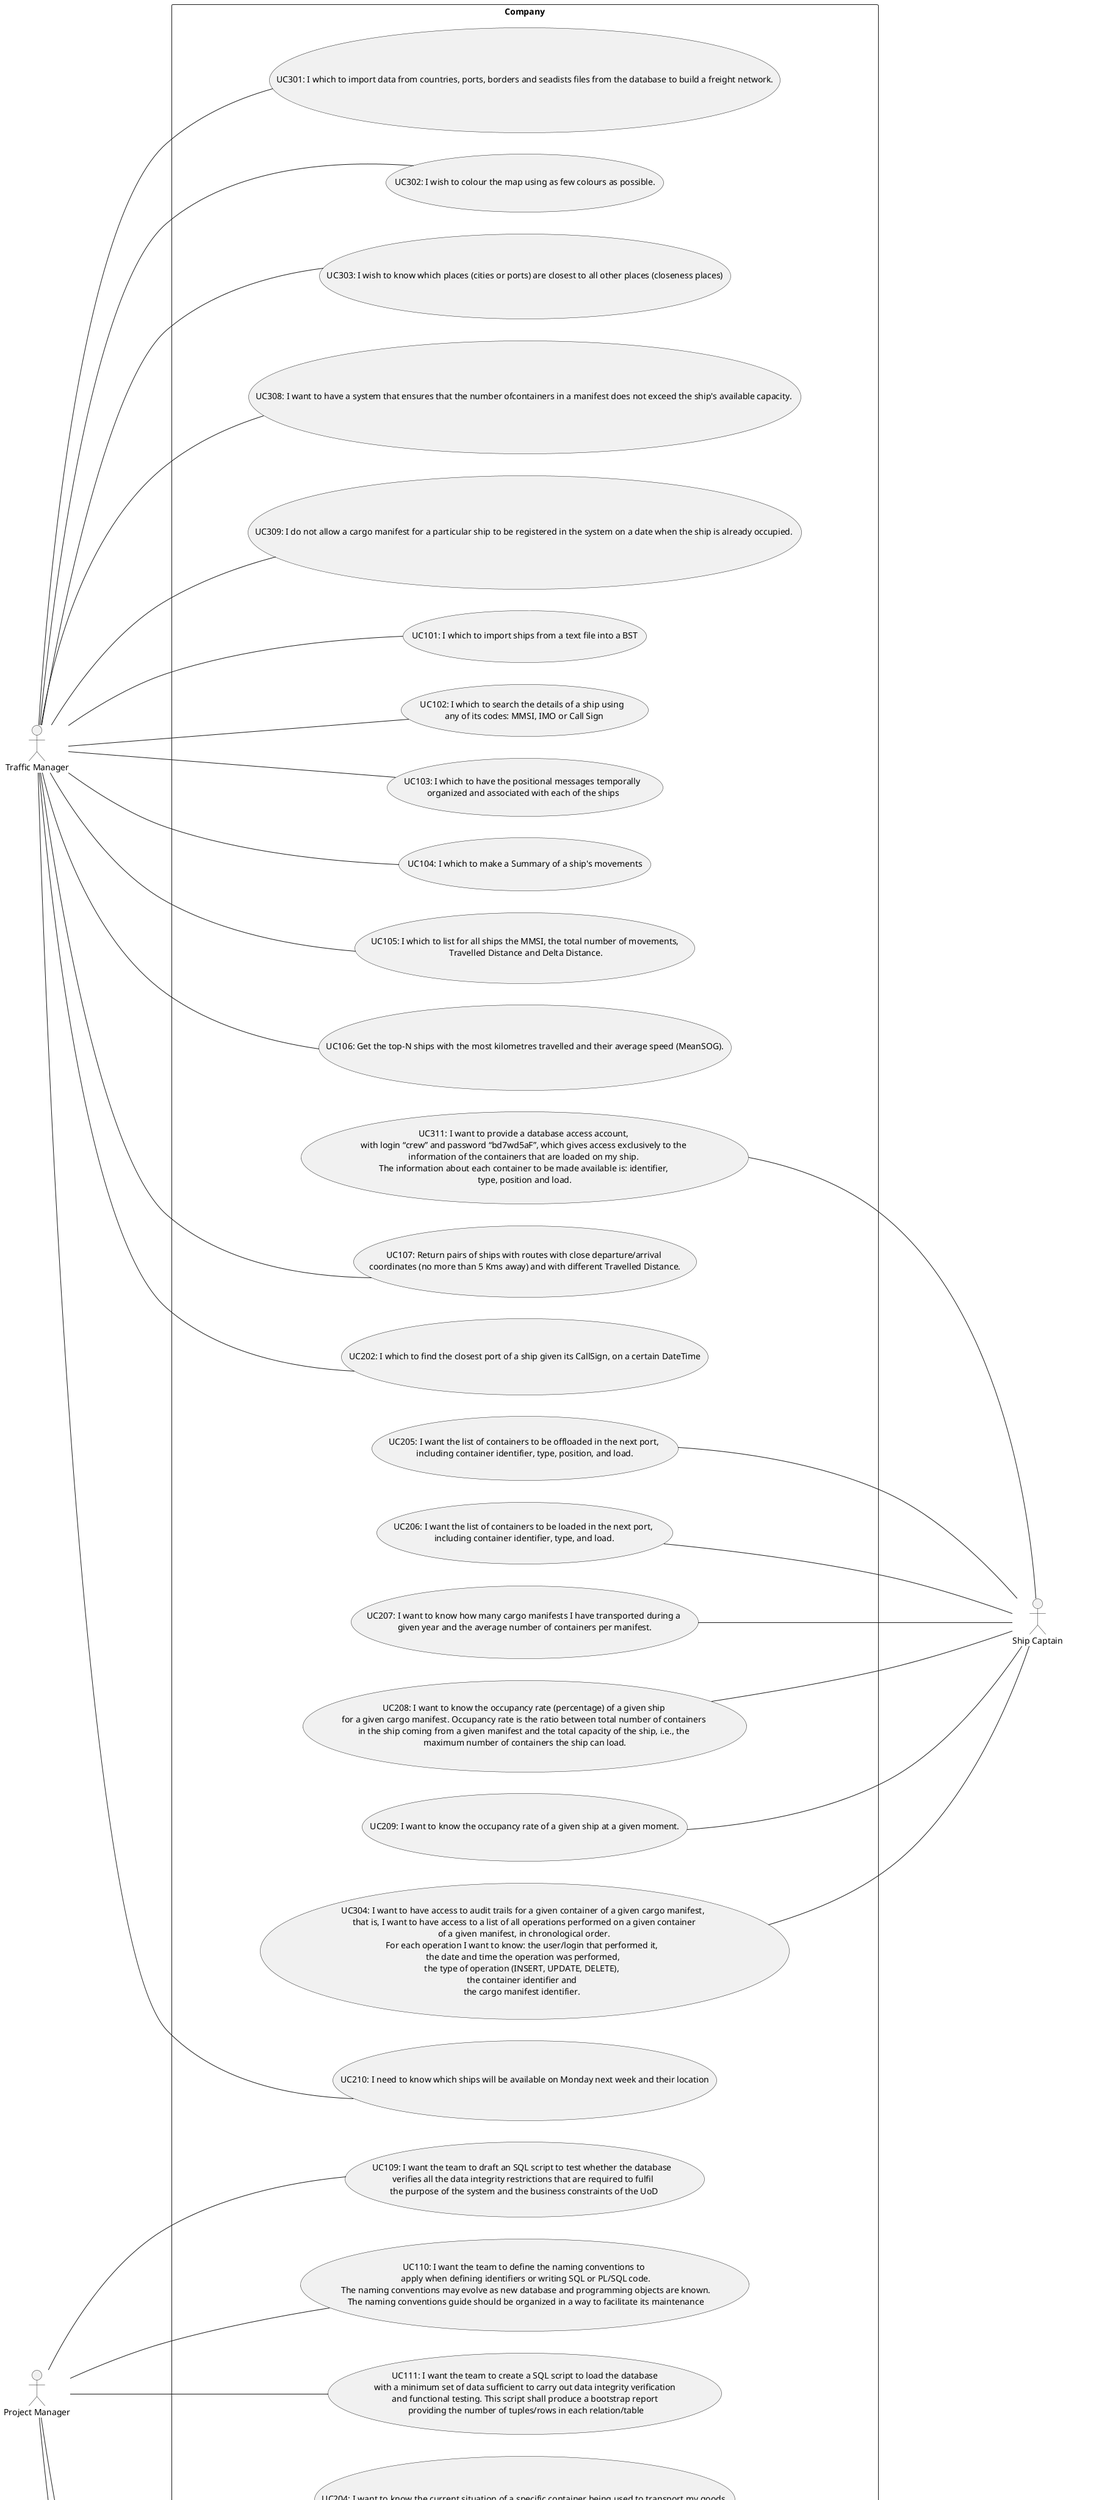 @startuml
'https://plantuml.com/use-case-diagram
left to right direction
actor "Traffic Manager" as TM
actor "Port Manager" as PM
actor "Project Manager" as M
actor "Client" as C
actor "Ship Captain" as SC
actor "Port Staff" as PS
actor "Ship Chief Electrical Engineer" as SCEE

rectangle Company{

usecase "UC101: I which to import ships from a text file into a BST" as UC101
usecase "UC102: I which to search the details of a ship using \n any of its codes: MMSI, IMO or Call Sign" as UC102
usecase "UC103: I which to have the positional messages temporally \n organized and associated with each of the ships " as UC103
usecase "UC104: I which to make a Summary of a ship's movements" as UC104
usecase "UC105: I which to list for all ships the MMSI, the total number of movements,\n Travelled Distance and Delta Distance." as UC105
usecase "UC106: Get the top-N ships with the most kilometres travelled and their average speed (MeanSOG)." as UC106
usecase "UC107: Return pairs of ships with routes with close departure/arrival \ncoordinates (no more than 5 Kms away) and with different Travelled Distance." as UC107
usecase "UC108: I want the team to develop the data model required to support\n all the functionality and to fulfill the purpose of the system to develop.\n This data model is to be designed following a systematic data modeling methodology. " as UC108
usecase "UC109: I want the team to draft an SQL script to test whether the database \n verifies all the data integrity restrictions that are required to fulfil \n the purpose of the system and the business constraints of the UoD" as UC109
usecase "UC110: I want the team to define the naming conventions to \n apply when defining identifiers or writing SQL or PL/SQL code.\n The naming conventions may evolve as new database and programming objects are known.\n The naming conventions guide should be organized in a way to facilitate its maintenance" as UC110
usecase "UC111: I want the team to create a SQL script to load the database\n with a minimum set of data sufficient to carry out data integrity verification \n and functional testing. This script shall produce a bootstrap report \n providing the number of tuples/rows in each relation/table" as UC111

usecase "UC201: I which to import ports from a text file and create a 2D-tree with port locations." as UC201
usecase "UC202: I which to find the closest port of a ship given its CallSign, on a certain DateTime" as UC202
usecase "UC203: I want the team to review the relational data model in view \nof the new user stories so it can support all the requirements to \nfulfil the purpose of the system being developed. " as UC203
usecase "UC204: I want to know the current situation of a specific container being used to transport my goods." as UC204
usecase "UC205: I want the list of containers to be offloaded in the next port, \nincluding container identifier, type, position, and load." as UC205
usecase "UC206: I want the list of containers to be loaded in the next port, \nincluding container identifier, type, and load." as UC206
usecase "UC207: I want to know how many cargo manifests I have transported during a \ngiven year and the average number of containers per manifest." as UC207
usecase "UC208: I want to know the occupancy rate (percentage) of a given ship \nfor a given cargo manifest. Occupancy rate is the ratio between total number of containers \nin the ship coming from a given manifest and the total capacity of the ship, i.e., the \nmaximum number of containers the ship can load." as UC208
usecase "UC209: I want to know the occupancy rate of a given ship at a given moment." as UC209
usecase "UC210: I need to know which ships will be available on Monday next week and their location" as UC210

usecase "UC301: I which to import data from countries, ports, borders and seadists files from the database to build a freight network." as UC301
usecase "UC302: I wish to colour the map using as few colours as possible." as UC302
usecase "UC303: I wish to know which places (cities or ports) are closest to all other places (closeness places)" as UC303
usecase "UC304: I want to have access to audit trails for a given container of a given cargo manifest,\n that is, I want to have access to a list of all operations performed on a given container\n of a given manifest, in chronological order.\nFor each operation I want to know: the user/login that performed it, \n the date and time the operation was performed, \nthe type of operation (INSERT, UPDATE, DELETE), \nthe container identifier and \nthe cargo manifest identifier. " as UC304
usecase "UC305: I want to know the route of a specific container I am leasing." as UC305
usecase "UC306: I want to know the occupancy rate of each warehouse and an estimate of the containers leaving the warehouse during the next 30 days." as UC306
usecase "UC307: I intend to get a warning whenever I issue a cargo manifest destined for a warehouse whose available capacity is insufficient to accommodate the new manifest." as UC307
usecase "UC308: I want to have a system that ensures that the number ofcontainers in a manifest does not exceed the ship's available capacity. " as UC308
usecase "UC309: I do not allow a cargo manifest for a particular ship to be registered in the system on a date when the ship is already occupied. " as UC309
usecase "UC310: I intend to have a map of the occupation of the existing resources in the port during a given month. " as UC310

usecase "UC311: I want to provide a database access account, \nwith login “crew” and password “bd7wd5aF”, which gives access exclusively to the \ninformation of the containers that are loaded on my ship. \nThe information about each container to be made available is: identifier, \ntype, position and load." as UC311
usecase "UC312: I want to know the current situation of a specific container being used to transport my goods" as UC312
usecase "UC313: I wish to fill a statically reserved matrix in memory with each container's ID in its respective place" as UC313
usecase "UC314: I wish to know the total number of free/occupied slots in the transport vehicle." as UC314
usecase "UC315: Given a position in the transport vehicle, I wish to know if a ontainer is there or not." as UC315
usecase "UC316: I wish to know the total number of occupied slots" as UC316
usecase "UC317: I want to know what set of materials to use in a container, to operate at temperatures of 7°C." as UC317
usecase "UC318: I want to know what set of materials to use in a container, to operate at temperatures of -5 °C." as UC318
usecase "UC319: I want to know the thermal resistance, for each operating temperature, \nof each container that must contain at \nleast three different materials in its walls. One for the outer wall, one for the intermediate material, and one for the inner wall. " as UC319
usecase "UC320:  I intend to present in a summary document, the choice of materials considered for the two types of containers considered, and their thermal resistances." as UC320


}

TM-----UC101
TM----UC102
TM----UC103
TM----UC104
TM----UC105
TM----UC106
TM----UC107
M----UC108
M----UC109
M----UC110
M----UC111

UC201 ---- PM
UC202 ---- TM
UC203 ---- M
UC204 ---- C
UC205 ---- SC
UC206 ---- SC
UC207 ---- SC
UC208 ---- SC
UC209 ---- SC
UC210 ---- TM


UC301 ---- TM
UC302 ---- TM
UC303 ---- TM
UC304 ---- SC
UC305 ---- C
UC306 ---- PM
UC307 ---- PM
UC308 ---- TM
UC309 ---- TM
UC310 ---- PM
UC311 ---- SC
UC312 ---- C
UC313 ---- PS
UC314 ---- PS
UC315 ---- PS
UC316 ---- PS
UC317 ---- SCEE
UC318 ---- SCEE
UC319 ---- SCEE
UC320 ---- SCEE




@enduml